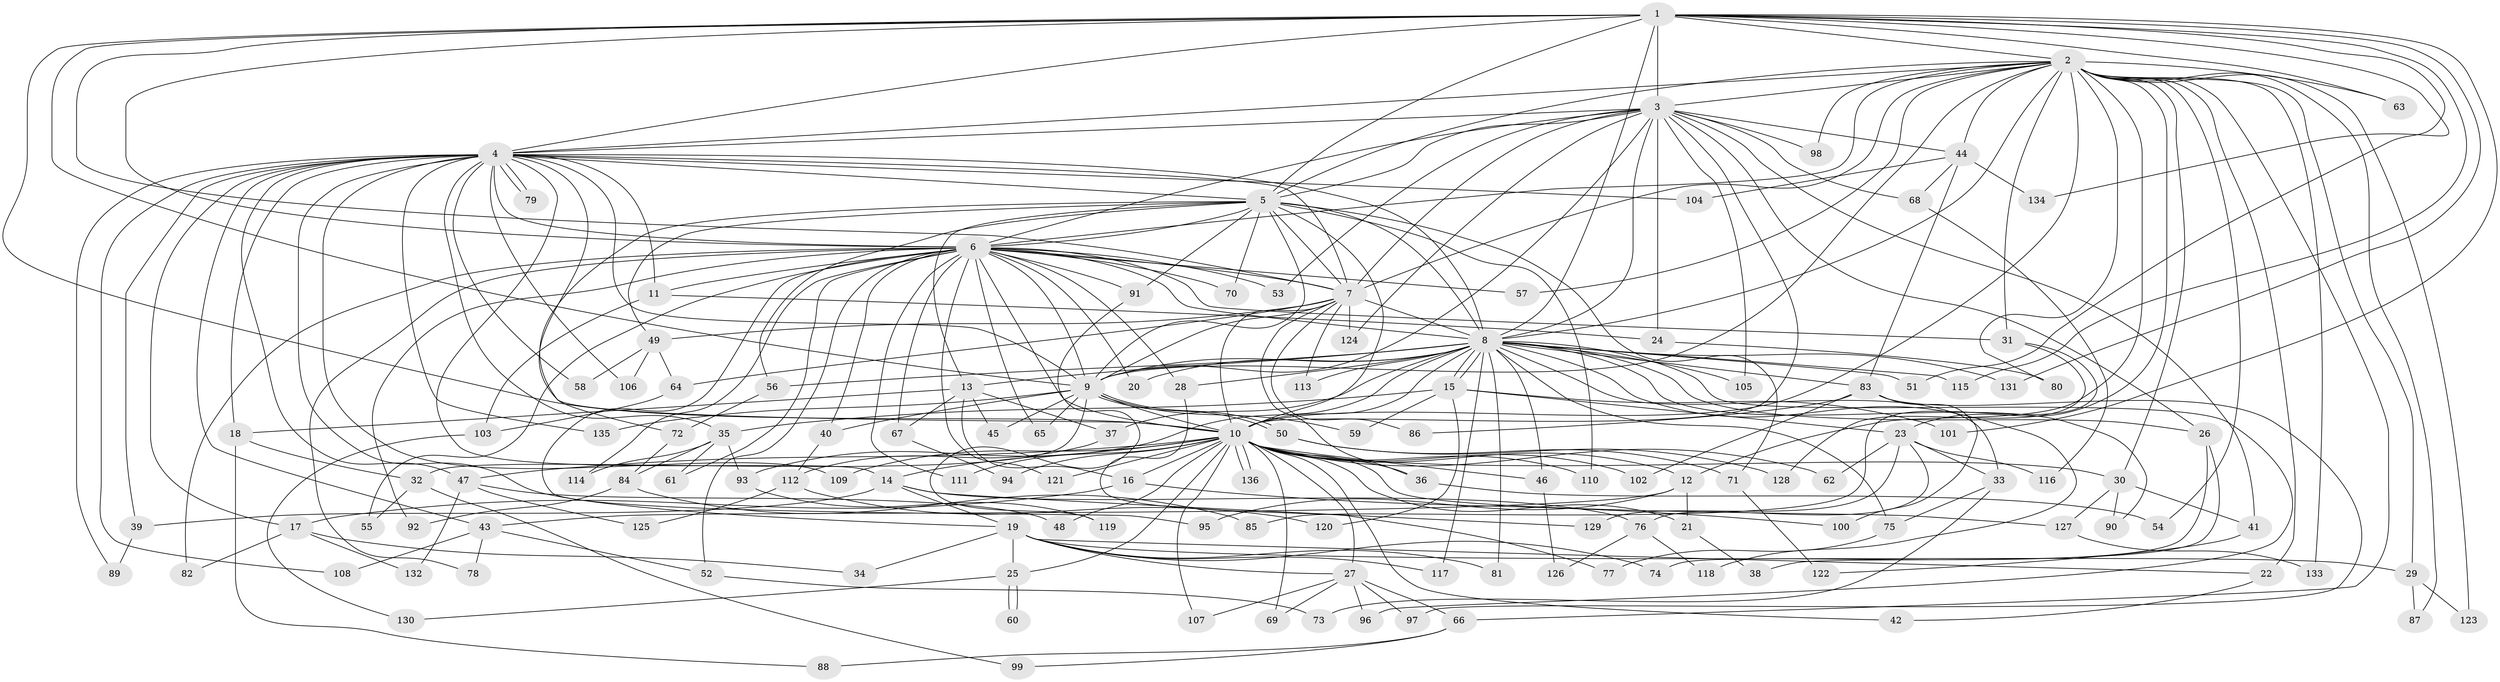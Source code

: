 // Generated by graph-tools (version 1.1) at 2025/11/02/27/25 16:11:04]
// undirected, 136 vertices, 297 edges
graph export_dot {
graph [start="1"]
  node [color=gray90,style=filled];
  1;
  2;
  3;
  4;
  5;
  6;
  7;
  8;
  9;
  10;
  11;
  12;
  13;
  14;
  15;
  16;
  17;
  18;
  19;
  20;
  21;
  22;
  23;
  24;
  25;
  26;
  27;
  28;
  29;
  30;
  31;
  32;
  33;
  34;
  35;
  36;
  37;
  38;
  39;
  40;
  41;
  42;
  43;
  44;
  45;
  46;
  47;
  48;
  49;
  50;
  51;
  52;
  53;
  54;
  55;
  56;
  57;
  58;
  59;
  60;
  61;
  62;
  63;
  64;
  65;
  66;
  67;
  68;
  69;
  70;
  71;
  72;
  73;
  74;
  75;
  76;
  77;
  78;
  79;
  80;
  81;
  82;
  83;
  84;
  85;
  86;
  87;
  88;
  89;
  90;
  91;
  92;
  93;
  94;
  95;
  96;
  97;
  98;
  99;
  100;
  101;
  102;
  103;
  104;
  105;
  106;
  107;
  108;
  109;
  110;
  111;
  112;
  113;
  114;
  115;
  116;
  117;
  118;
  119;
  120;
  121;
  122;
  123;
  124;
  125;
  126;
  127;
  128;
  129;
  130;
  131;
  132;
  133;
  134;
  135;
  136;
  1 -- 2;
  1 -- 3;
  1 -- 4;
  1 -- 5;
  1 -- 6;
  1 -- 7;
  1 -- 8;
  1 -- 9;
  1 -- 10;
  1 -- 51;
  1 -- 63;
  1 -- 101;
  1 -- 115;
  1 -- 131;
  1 -- 134;
  2 -- 3;
  2 -- 4;
  2 -- 5;
  2 -- 6;
  2 -- 7;
  2 -- 8;
  2 -- 9;
  2 -- 10;
  2 -- 12;
  2 -- 22;
  2 -- 23;
  2 -- 29;
  2 -- 30;
  2 -- 31;
  2 -- 44;
  2 -- 54;
  2 -- 57;
  2 -- 63;
  2 -- 66;
  2 -- 80;
  2 -- 87;
  2 -- 98;
  2 -- 123;
  2 -- 133;
  3 -- 4;
  3 -- 5;
  3 -- 6;
  3 -- 7;
  3 -- 8;
  3 -- 9;
  3 -- 10;
  3 -- 24;
  3 -- 26;
  3 -- 41;
  3 -- 44;
  3 -- 53;
  3 -- 68;
  3 -- 98;
  3 -- 105;
  3 -- 124;
  4 -- 5;
  4 -- 6;
  4 -- 7;
  4 -- 8;
  4 -- 9;
  4 -- 10;
  4 -- 11;
  4 -- 14;
  4 -- 17;
  4 -- 18;
  4 -- 19;
  4 -- 35;
  4 -- 39;
  4 -- 43;
  4 -- 47;
  4 -- 58;
  4 -- 79;
  4 -- 79;
  4 -- 89;
  4 -- 104;
  4 -- 106;
  4 -- 108;
  4 -- 109;
  4 -- 135;
  5 -- 6;
  5 -- 7;
  5 -- 8;
  5 -- 9;
  5 -- 10;
  5 -- 13;
  5 -- 49;
  5 -- 56;
  5 -- 70;
  5 -- 71;
  5 -- 72;
  5 -- 91;
  5 -- 110;
  6 -- 7;
  6 -- 8;
  6 -- 9;
  6 -- 10;
  6 -- 11;
  6 -- 20;
  6 -- 28;
  6 -- 31;
  6 -- 40;
  6 -- 52;
  6 -- 53;
  6 -- 55;
  6 -- 57;
  6 -- 61;
  6 -- 65;
  6 -- 67;
  6 -- 70;
  6 -- 78;
  6 -- 82;
  6 -- 91;
  6 -- 92;
  6 -- 95;
  6 -- 111;
  6 -- 114;
  6 -- 121;
  7 -- 8;
  7 -- 9;
  7 -- 10;
  7 -- 36;
  7 -- 49;
  7 -- 64;
  7 -- 86;
  7 -- 113;
  7 -- 124;
  8 -- 9;
  8 -- 10;
  8 -- 13;
  8 -- 15;
  8 -- 15;
  8 -- 20;
  8 -- 26;
  8 -- 28;
  8 -- 33;
  8 -- 37;
  8 -- 46;
  8 -- 51;
  8 -- 56;
  8 -- 75;
  8 -- 81;
  8 -- 83;
  8 -- 90;
  8 -- 93;
  8 -- 96;
  8 -- 105;
  8 -- 113;
  8 -- 115;
  8 -- 117;
  8 -- 118;
  8 -- 131;
  9 -- 10;
  9 -- 32;
  9 -- 40;
  9 -- 45;
  9 -- 50;
  9 -- 50;
  9 -- 59;
  9 -- 65;
  9 -- 135;
  10 -- 12;
  10 -- 14;
  10 -- 16;
  10 -- 21;
  10 -- 25;
  10 -- 27;
  10 -- 30;
  10 -- 36;
  10 -- 42;
  10 -- 46;
  10 -- 47;
  10 -- 48;
  10 -- 62;
  10 -- 69;
  10 -- 94;
  10 -- 102;
  10 -- 107;
  10 -- 109;
  10 -- 110;
  10 -- 111;
  10 -- 121;
  10 -- 127;
  10 -- 136;
  10 -- 136;
  11 -- 24;
  11 -- 103;
  12 -- 21;
  12 -- 43;
  12 -- 95;
  13 -- 16;
  13 -- 18;
  13 -- 37;
  13 -- 45;
  13 -- 67;
  14 -- 19;
  14 -- 39;
  14 -- 76;
  14 -- 129;
  15 -- 23;
  15 -- 35;
  15 -- 59;
  15 -- 101;
  15 -- 120;
  16 -- 17;
  16 -- 100;
  17 -- 34;
  17 -- 82;
  17 -- 132;
  18 -- 32;
  18 -- 88;
  19 -- 22;
  19 -- 25;
  19 -- 27;
  19 -- 29;
  19 -- 34;
  19 -- 74;
  19 -- 81;
  19 -- 117;
  21 -- 38;
  22 -- 42;
  23 -- 33;
  23 -- 62;
  23 -- 76;
  23 -- 116;
  23 -- 129;
  24 -- 80;
  25 -- 60;
  25 -- 60;
  25 -- 130;
  26 -- 38;
  26 -- 74;
  27 -- 66;
  27 -- 69;
  27 -- 96;
  27 -- 97;
  27 -- 107;
  28 -- 77;
  29 -- 87;
  29 -- 123;
  30 -- 41;
  30 -- 90;
  30 -- 127;
  31 -- 85;
  31 -- 128;
  32 -- 55;
  32 -- 99;
  33 -- 73;
  33 -- 75;
  35 -- 61;
  35 -- 84;
  35 -- 93;
  35 -- 114;
  36 -- 54;
  37 -- 112;
  39 -- 89;
  40 -- 112;
  41 -- 122;
  43 -- 52;
  43 -- 78;
  43 -- 108;
  44 -- 68;
  44 -- 83;
  44 -- 104;
  44 -- 134;
  46 -- 126;
  47 -- 48;
  47 -- 125;
  47 -- 132;
  49 -- 58;
  49 -- 64;
  49 -- 106;
  50 -- 71;
  50 -- 128;
  52 -- 73;
  56 -- 72;
  64 -- 103;
  66 -- 88;
  66 -- 99;
  67 -- 94;
  68 -- 116;
  71 -- 122;
  72 -- 84;
  75 -- 77;
  76 -- 118;
  76 -- 126;
  83 -- 86;
  83 -- 97;
  83 -- 100;
  83 -- 102;
  84 -- 85;
  84 -- 92;
  91 -- 119;
  93 -- 119;
  103 -- 130;
  112 -- 120;
  112 -- 125;
  127 -- 133;
}
